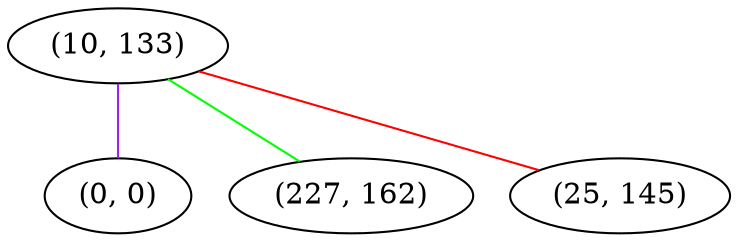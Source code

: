 graph "" {
"(10, 133)";
"(0, 0)";
"(227, 162)";
"(25, 145)";
"(10, 133)" -- "(227, 162)"  [color=green, key=0, weight=2];
"(10, 133)" -- "(0, 0)"  [color=purple, key=0, weight=4];
"(10, 133)" -- "(25, 145)"  [color=red, key=0, weight=1];
}
